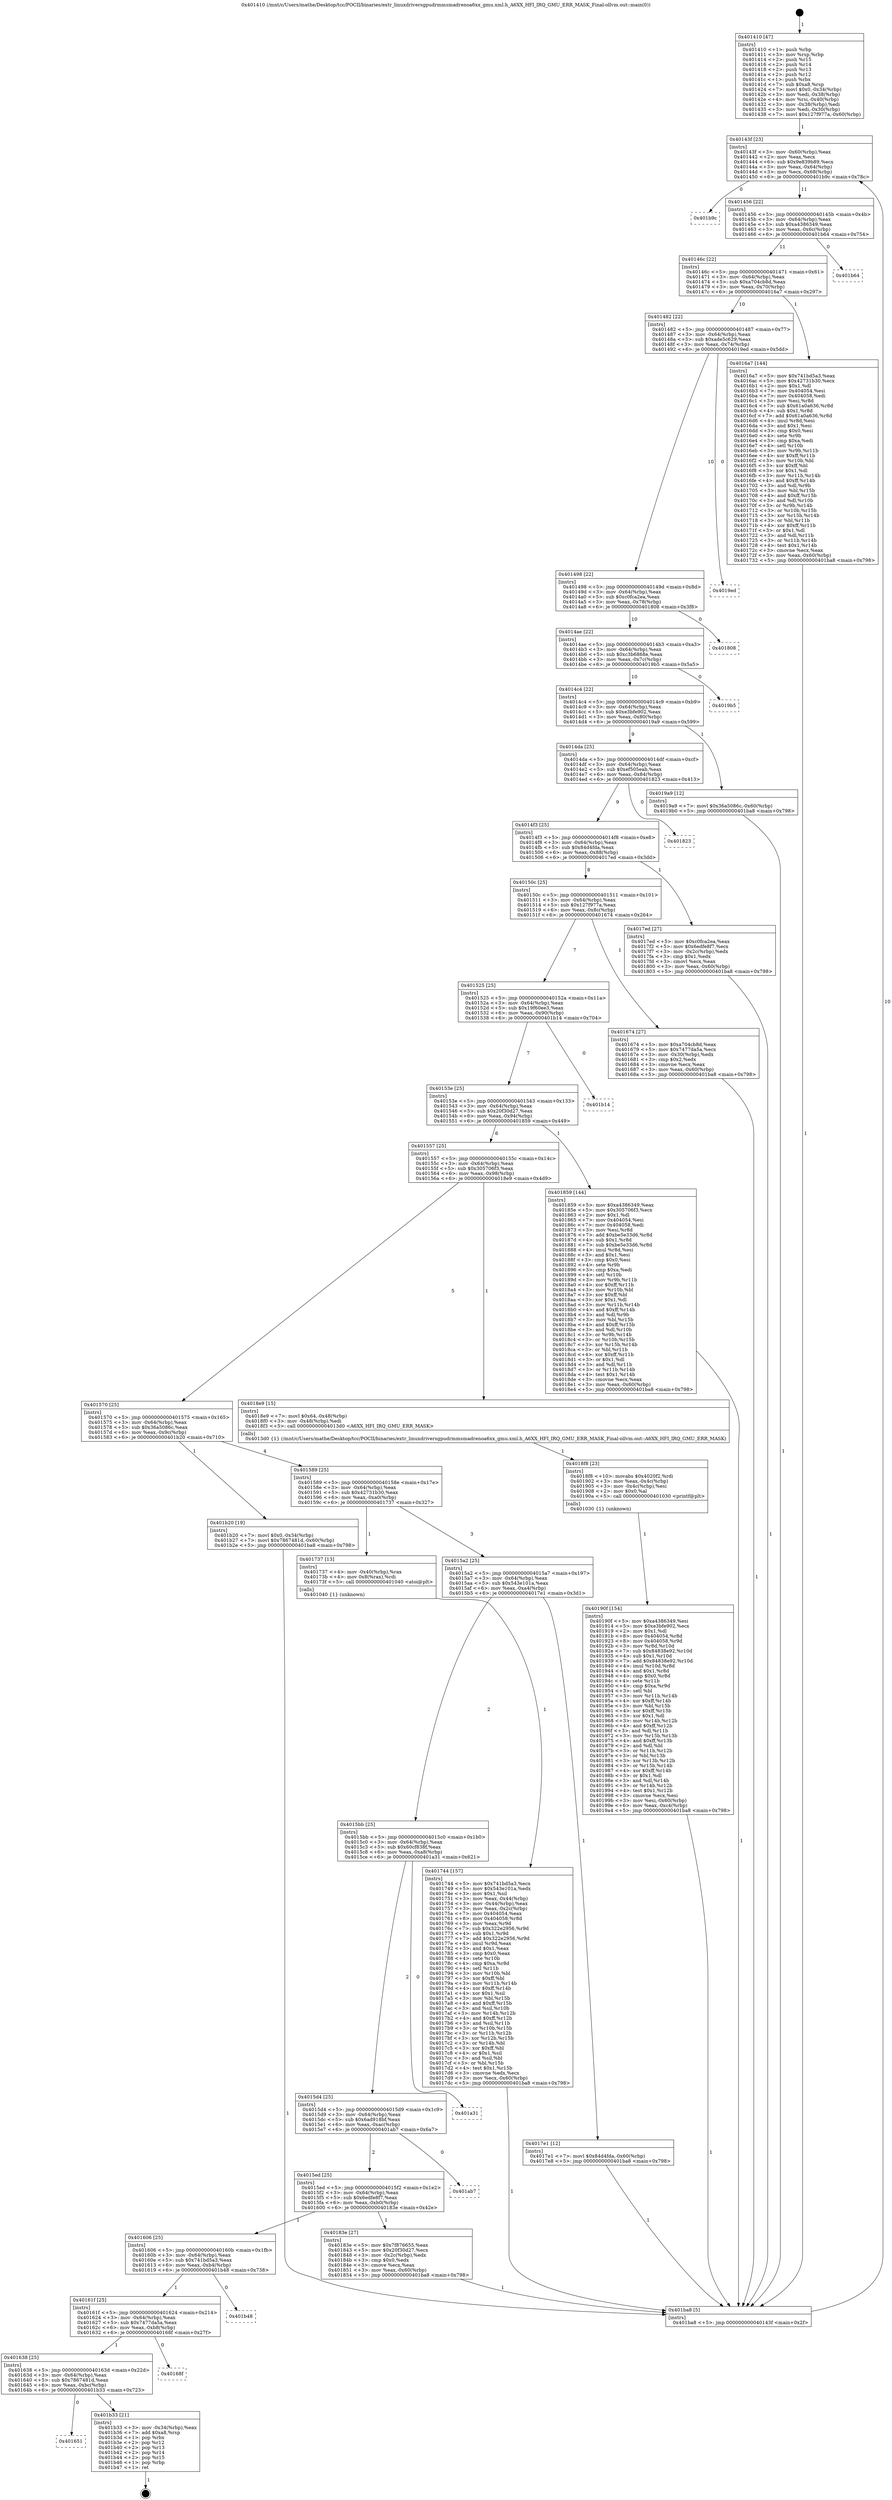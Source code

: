 digraph "0x401410" {
  label = "0x401410 (/mnt/c/Users/mathe/Desktop/tcc/POCII/binaries/extr_linuxdriversgpudrmmsmadrenoa6xx_gmu.xml.h_A6XX_HFI_IRQ_GMU_ERR_MASK_Final-ollvm.out::main(0))"
  labelloc = "t"
  node[shape=record]

  Entry [label="",width=0.3,height=0.3,shape=circle,fillcolor=black,style=filled]
  "0x40143f" [label="{
     0x40143f [23]\l
     | [instrs]\l
     &nbsp;&nbsp;0x40143f \<+3\>: mov -0x60(%rbp),%eax\l
     &nbsp;&nbsp;0x401442 \<+2\>: mov %eax,%ecx\l
     &nbsp;&nbsp;0x401444 \<+6\>: sub $0x9e839b89,%ecx\l
     &nbsp;&nbsp;0x40144a \<+3\>: mov %eax,-0x64(%rbp)\l
     &nbsp;&nbsp;0x40144d \<+3\>: mov %ecx,-0x68(%rbp)\l
     &nbsp;&nbsp;0x401450 \<+6\>: je 0000000000401b9c \<main+0x78c\>\l
  }"]
  "0x401b9c" [label="{
     0x401b9c\l
  }", style=dashed]
  "0x401456" [label="{
     0x401456 [22]\l
     | [instrs]\l
     &nbsp;&nbsp;0x401456 \<+5\>: jmp 000000000040145b \<main+0x4b\>\l
     &nbsp;&nbsp;0x40145b \<+3\>: mov -0x64(%rbp),%eax\l
     &nbsp;&nbsp;0x40145e \<+5\>: sub $0xa4386349,%eax\l
     &nbsp;&nbsp;0x401463 \<+3\>: mov %eax,-0x6c(%rbp)\l
     &nbsp;&nbsp;0x401466 \<+6\>: je 0000000000401b64 \<main+0x754\>\l
  }"]
  Exit [label="",width=0.3,height=0.3,shape=circle,fillcolor=black,style=filled,peripheries=2]
  "0x401b64" [label="{
     0x401b64\l
  }", style=dashed]
  "0x40146c" [label="{
     0x40146c [22]\l
     | [instrs]\l
     &nbsp;&nbsp;0x40146c \<+5\>: jmp 0000000000401471 \<main+0x61\>\l
     &nbsp;&nbsp;0x401471 \<+3\>: mov -0x64(%rbp),%eax\l
     &nbsp;&nbsp;0x401474 \<+5\>: sub $0xa704cb8d,%eax\l
     &nbsp;&nbsp;0x401479 \<+3\>: mov %eax,-0x70(%rbp)\l
     &nbsp;&nbsp;0x40147c \<+6\>: je 00000000004016a7 \<main+0x297\>\l
  }"]
  "0x401651" [label="{
     0x401651\l
  }", style=dashed]
  "0x4016a7" [label="{
     0x4016a7 [144]\l
     | [instrs]\l
     &nbsp;&nbsp;0x4016a7 \<+5\>: mov $0x741bd5a3,%eax\l
     &nbsp;&nbsp;0x4016ac \<+5\>: mov $0x42731b30,%ecx\l
     &nbsp;&nbsp;0x4016b1 \<+2\>: mov $0x1,%dl\l
     &nbsp;&nbsp;0x4016b3 \<+7\>: mov 0x404054,%esi\l
     &nbsp;&nbsp;0x4016ba \<+7\>: mov 0x404058,%edi\l
     &nbsp;&nbsp;0x4016c1 \<+3\>: mov %esi,%r8d\l
     &nbsp;&nbsp;0x4016c4 \<+7\>: sub $0x61a0a636,%r8d\l
     &nbsp;&nbsp;0x4016cb \<+4\>: sub $0x1,%r8d\l
     &nbsp;&nbsp;0x4016cf \<+7\>: add $0x61a0a636,%r8d\l
     &nbsp;&nbsp;0x4016d6 \<+4\>: imul %r8d,%esi\l
     &nbsp;&nbsp;0x4016da \<+3\>: and $0x1,%esi\l
     &nbsp;&nbsp;0x4016dd \<+3\>: cmp $0x0,%esi\l
     &nbsp;&nbsp;0x4016e0 \<+4\>: sete %r9b\l
     &nbsp;&nbsp;0x4016e4 \<+3\>: cmp $0xa,%edi\l
     &nbsp;&nbsp;0x4016e7 \<+4\>: setl %r10b\l
     &nbsp;&nbsp;0x4016eb \<+3\>: mov %r9b,%r11b\l
     &nbsp;&nbsp;0x4016ee \<+4\>: xor $0xff,%r11b\l
     &nbsp;&nbsp;0x4016f2 \<+3\>: mov %r10b,%bl\l
     &nbsp;&nbsp;0x4016f5 \<+3\>: xor $0xff,%bl\l
     &nbsp;&nbsp;0x4016f8 \<+3\>: xor $0x1,%dl\l
     &nbsp;&nbsp;0x4016fb \<+3\>: mov %r11b,%r14b\l
     &nbsp;&nbsp;0x4016fe \<+4\>: and $0xff,%r14b\l
     &nbsp;&nbsp;0x401702 \<+3\>: and %dl,%r9b\l
     &nbsp;&nbsp;0x401705 \<+3\>: mov %bl,%r15b\l
     &nbsp;&nbsp;0x401708 \<+4\>: and $0xff,%r15b\l
     &nbsp;&nbsp;0x40170c \<+3\>: and %dl,%r10b\l
     &nbsp;&nbsp;0x40170f \<+3\>: or %r9b,%r14b\l
     &nbsp;&nbsp;0x401712 \<+3\>: or %r10b,%r15b\l
     &nbsp;&nbsp;0x401715 \<+3\>: xor %r15b,%r14b\l
     &nbsp;&nbsp;0x401718 \<+3\>: or %bl,%r11b\l
     &nbsp;&nbsp;0x40171b \<+4\>: xor $0xff,%r11b\l
     &nbsp;&nbsp;0x40171f \<+3\>: or $0x1,%dl\l
     &nbsp;&nbsp;0x401722 \<+3\>: and %dl,%r11b\l
     &nbsp;&nbsp;0x401725 \<+3\>: or %r11b,%r14b\l
     &nbsp;&nbsp;0x401728 \<+4\>: test $0x1,%r14b\l
     &nbsp;&nbsp;0x40172c \<+3\>: cmovne %ecx,%eax\l
     &nbsp;&nbsp;0x40172f \<+3\>: mov %eax,-0x60(%rbp)\l
     &nbsp;&nbsp;0x401732 \<+5\>: jmp 0000000000401ba8 \<main+0x798\>\l
  }"]
  "0x401482" [label="{
     0x401482 [22]\l
     | [instrs]\l
     &nbsp;&nbsp;0x401482 \<+5\>: jmp 0000000000401487 \<main+0x77\>\l
     &nbsp;&nbsp;0x401487 \<+3\>: mov -0x64(%rbp),%eax\l
     &nbsp;&nbsp;0x40148a \<+5\>: sub $0xade5c629,%eax\l
     &nbsp;&nbsp;0x40148f \<+3\>: mov %eax,-0x74(%rbp)\l
     &nbsp;&nbsp;0x401492 \<+6\>: je 00000000004019ed \<main+0x5dd\>\l
  }"]
  "0x401b33" [label="{
     0x401b33 [21]\l
     | [instrs]\l
     &nbsp;&nbsp;0x401b33 \<+3\>: mov -0x34(%rbp),%eax\l
     &nbsp;&nbsp;0x401b36 \<+7\>: add $0xa8,%rsp\l
     &nbsp;&nbsp;0x401b3d \<+1\>: pop %rbx\l
     &nbsp;&nbsp;0x401b3e \<+2\>: pop %r12\l
     &nbsp;&nbsp;0x401b40 \<+2\>: pop %r13\l
     &nbsp;&nbsp;0x401b42 \<+2\>: pop %r14\l
     &nbsp;&nbsp;0x401b44 \<+2\>: pop %r15\l
     &nbsp;&nbsp;0x401b46 \<+1\>: pop %rbp\l
     &nbsp;&nbsp;0x401b47 \<+1\>: ret\l
  }"]
  "0x4019ed" [label="{
     0x4019ed\l
  }", style=dashed]
  "0x401498" [label="{
     0x401498 [22]\l
     | [instrs]\l
     &nbsp;&nbsp;0x401498 \<+5\>: jmp 000000000040149d \<main+0x8d\>\l
     &nbsp;&nbsp;0x40149d \<+3\>: mov -0x64(%rbp),%eax\l
     &nbsp;&nbsp;0x4014a0 \<+5\>: sub $0xc0fca2ea,%eax\l
     &nbsp;&nbsp;0x4014a5 \<+3\>: mov %eax,-0x78(%rbp)\l
     &nbsp;&nbsp;0x4014a8 \<+6\>: je 0000000000401808 \<main+0x3f8\>\l
  }"]
  "0x401638" [label="{
     0x401638 [25]\l
     | [instrs]\l
     &nbsp;&nbsp;0x401638 \<+5\>: jmp 000000000040163d \<main+0x22d\>\l
     &nbsp;&nbsp;0x40163d \<+3\>: mov -0x64(%rbp),%eax\l
     &nbsp;&nbsp;0x401640 \<+5\>: sub $0x7867481d,%eax\l
     &nbsp;&nbsp;0x401645 \<+6\>: mov %eax,-0xbc(%rbp)\l
     &nbsp;&nbsp;0x40164b \<+6\>: je 0000000000401b33 \<main+0x723\>\l
  }"]
  "0x401808" [label="{
     0x401808\l
  }", style=dashed]
  "0x4014ae" [label="{
     0x4014ae [22]\l
     | [instrs]\l
     &nbsp;&nbsp;0x4014ae \<+5\>: jmp 00000000004014b3 \<main+0xa3\>\l
     &nbsp;&nbsp;0x4014b3 \<+3\>: mov -0x64(%rbp),%eax\l
     &nbsp;&nbsp;0x4014b6 \<+5\>: sub $0xc3b6868e,%eax\l
     &nbsp;&nbsp;0x4014bb \<+3\>: mov %eax,-0x7c(%rbp)\l
     &nbsp;&nbsp;0x4014be \<+6\>: je 00000000004019b5 \<main+0x5a5\>\l
  }"]
  "0x40168f" [label="{
     0x40168f\l
  }", style=dashed]
  "0x4019b5" [label="{
     0x4019b5\l
  }", style=dashed]
  "0x4014c4" [label="{
     0x4014c4 [22]\l
     | [instrs]\l
     &nbsp;&nbsp;0x4014c4 \<+5\>: jmp 00000000004014c9 \<main+0xb9\>\l
     &nbsp;&nbsp;0x4014c9 \<+3\>: mov -0x64(%rbp),%eax\l
     &nbsp;&nbsp;0x4014cc \<+5\>: sub $0xe3bfe902,%eax\l
     &nbsp;&nbsp;0x4014d1 \<+3\>: mov %eax,-0x80(%rbp)\l
     &nbsp;&nbsp;0x4014d4 \<+6\>: je 00000000004019a9 \<main+0x599\>\l
  }"]
  "0x40161f" [label="{
     0x40161f [25]\l
     | [instrs]\l
     &nbsp;&nbsp;0x40161f \<+5\>: jmp 0000000000401624 \<main+0x214\>\l
     &nbsp;&nbsp;0x401624 \<+3\>: mov -0x64(%rbp),%eax\l
     &nbsp;&nbsp;0x401627 \<+5\>: sub $0x7477da5a,%eax\l
     &nbsp;&nbsp;0x40162c \<+6\>: mov %eax,-0xb8(%rbp)\l
     &nbsp;&nbsp;0x401632 \<+6\>: je 000000000040168f \<main+0x27f\>\l
  }"]
  "0x4019a9" [label="{
     0x4019a9 [12]\l
     | [instrs]\l
     &nbsp;&nbsp;0x4019a9 \<+7\>: movl $0x36a5086c,-0x60(%rbp)\l
     &nbsp;&nbsp;0x4019b0 \<+5\>: jmp 0000000000401ba8 \<main+0x798\>\l
  }"]
  "0x4014da" [label="{
     0x4014da [25]\l
     | [instrs]\l
     &nbsp;&nbsp;0x4014da \<+5\>: jmp 00000000004014df \<main+0xcf\>\l
     &nbsp;&nbsp;0x4014df \<+3\>: mov -0x64(%rbp),%eax\l
     &nbsp;&nbsp;0x4014e2 \<+5\>: sub $0xef505eab,%eax\l
     &nbsp;&nbsp;0x4014e7 \<+6\>: mov %eax,-0x84(%rbp)\l
     &nbsp;&nbsp;0x4014ed \<+6\>: je 0000000000401823 \<main+0x413\>\l
  }"]
  "0x401b48" [label="{
     0x401b48\l
  }", style=dashed]
  "0x401823" [label="{
     0x401823\l
  }", style=dashed]
  "0x4014f3" [label="{
     0x4014f3 [25]\l
     | [instrs]\l
     &nbsp;&nbsp;0x4014f3 \<+5\>: jmp 00000000004014f8 \<main+0xe8\>\l
     &nbsp;&nbsp;0x4014f8 \<+3\>: mov -0x64(%rbp),%eax\l
     &nbsp;&nbsp;0x4014fb \<+5\>: sub $0x84d4fda,%eax\l
     &nbsp;&nbsp;0x401500 \<+6\>: mov %eax,-0x88(%rbp)\l
     &nbsp;&nbsp;0x401506 \<+6\>: je 00000000004017ed \<main+0x3dd\>\l
  }"]
  "0x40190f" [label="{
     0x40190f [154]\l
     | [instrs]\l
     &nbsp;&nbsp;0x40190f \<+5\>: mov $0xa4386349,%esi\l
     &nbsp;&nbsp;0x401914 \<+5\>: mov $0xe3bfe902,%ecx\l
     &nbsp;&nbsp;0x401919 \<+2\>: mov $0x1,%dl\l
     &nbsp;&nbsp;0x40191b \<+8\>: mov 0x404054,%r8d\l
     &nbsp;&nbsp;0x401923 \<+8\>: mov 0x404058,%r9d\l
     &nbsp;&nbsp;0x40192b \<+3\>: mov %r8d,%r10d\l
     &nbsp;&nbsp;0x40192e \<+7\>: sub $0x84838e92,%r10d\l
     &nbsp;&nbsp;0x401935 \<+4\>: sub $0x1,%r10d\l
     &nbsp;&nbsp;0x401939 \<+7\>: add $0x84838e92,%r10d\l
     &nbsp;&nbsp;0x401940 \<+4\>: imul %r10d,%r8d\l
     &nbsp;&nbsp;0x401944 \<+4\>: and $0x1,%r8d\l
     &nbsp;&nbsp;0x401948 \<+4\>: cmp $0x0,%r8d\l
     &nbsp;&nbsp;0x40194c \<+4\>: sete %r11b\l
     &nbsp;&nbsp;0x401950 \<+4\>: cmp $0xa,%r9d\l
     &nbsp;&nbsp;0x401954 \<+3\>: setl %bl\l
     &nbsp;&nbsp;0x401957 \<+3\>: mov %r11b,%r14b\l
     &nbsp;&nbsp;0x40195a \<+4\>: xor $0xff,%r14b\l
     &nbsp;&nbsp;0x40195e \<+3\>: mov %bl,%r15b\l
     &nbsp;&nbsp;0x401961 \<+4\>: xor $0xff,%r15b\l
     &nbsp;&nbsp;0x401965 \<+3\>: xor $0x1,%dl\l
     &nbsp;&nbsp;0x401968 \<+3\>: mov %r14b,%r12b\l
     &nbsp;&nbsp;0x40196b \<+4\>: and $0xff,%r12b\l
     &nbsp;&nbsp;0x40196f \<+3\>: and %dl,%r11b\l
     &nbsp;&nbsp;0x401972 \<+3\>: mov %r15b,%r13b\l
     &nbsp;&nbsp;0x401975 \<+4\>: and $0xff,%r13b\l
     &nbsp;&nbsp;0x401979 \<+2\>: and %dl,%bl\l
     &nbsp;&nbsp;0x40197b \<+3\>: or %r11b,%r12b\l
     &nbsp;&nbsp;0x40197e \<+3\>: or %bl,%r13b\l
     &nbsp;&nbsp;0x401981 \<+3\>: xor %r13b,%r12b\l
     &nbsp;&nbsp;0x401984 \<+3\>: or %r15b,%r14b\l
     &nbsp;&nbsp;0x401987 \<+4\>: xor $0xff,%r14b\l
     &nbsp;&nbsp;0x40198b \<+3\>: or $0x1,%dl\l
     &nbsp;&nbsp;0x40198e \<+3\>: and %dl,%r14b\l
     &nbsp;&nbsp;0x401991 \<+3\>: or %r14b,%r12b\l
     &nbsp;&nbsp;0x401994 \<+4\>: test $0x1,%r12b\l
     &nbsp;&nbsp;0x401998 \<+3\>: cmovne %ecx,%esi\l
     &nbsp;&nbsp;0x40199b \<+3\>: mov %esi,-0x60(%rbp)\l
     &nbsp;&nbsp;0x40199e \<+6\>: mov %eax,-0xc4(%rbp)\l
     &nbsp;&nbsp;0x4019a4 \<+5\>: jmp 0000000000401ba8 \<main+0x798\>\l
  }"]
  "0x4017ed" [label="{
     0x4017ed [27]\l
     | [instrs]\l
     &nbsp;&nbsp;0x4017ed \<+5\>: mov $0xc0fca2ea,%eax\l
     &nbsp;&nbsp;0x4017f2 \<+5\>: mov $0x6edfe8f7,%ecx\l
     &nbsp;&nbsp;0x4017f7 \<+3\>: mov -0x2c(%rbp),%edx\l
     &nbsp;&nbsp;0x4017fa \<+3\>: cmp $0x1,%edx\l
     &nbsp;&nbsp;0x4017fd \<+3\>: cmovl %ecx,%eax\l
     &nbsp;&nbsp;0x401800 \<+3\>: mov %eax,-0x60(%rbp)\l
     &nbsp;&nbsp;0x401803 \<+5\>: jmp 0000000000401ba8 \<main+0x798\>\l
  }"]
  "0x40150c" [label="{
     0x40150c [25]\l
     | [instrs]\l
     &nbsp;&nbsp;0x40150c \<+5\>: jmp 0000000000401511 \<main+0x101\>\l
     &nbsp;&nbsp;0x401511 \<+3\>: mov -0x64(%rbp),%eax\l
     &nbsp;&nbsp;0x401514 \<+5\>: sub $0x127f977a,%eax\l
     &nbsp;&nbsp;0x401519 \<+6\>: mov %eax,-0x8c(%rbp)\l
     &nbsp;&nbsp;0x40151f \<+6\>: je 0000000000401674 \<main+0x264\>\l
  }"]
  "0x4018f8" [label="{
     0x4018f8 [23]\l
     | [instrs]\l
     &nbsp;&nbsp;0x4018f8 \<+10\>: movabs $0x4020f2,%rdi\l
     &nbsp;&nbsp;0x401902 \<+3\>: mov %eax,-0x4c(%rbp)\l
     &nbsp;&nbsp;0x401905 \<+3\>: mov -0x4c(%rbp),%esi\l
     &nbsp;&nbsp;0x401908 \<+2\>: mov $0x0,%al\l
     &nbsp;&nbsp;0x40190a \<+5\>: call 0000000000401030 \<printf@plt\>\l
     | [calls]\l
     &nbsp;&nbsp;0x401030 \{1\} (unknown)\l
  }"]
  "0x401674" [label="{
     0x401674 [27]\l
     | [instrs]\l
     &nbsp;&nbsp;0x401674 \<+5\>: mov $0xa704cb8d,%eax\l
     &nbsp;&nbsp;0x401679 \<+5\>: mov $0x7477da5a,%ecx\l
     &nbsp;&nbsp;0x40167e \<+3\>: mov -0x30(%rbp),%edx\l
     &nbsp;&nbsp;0x401681 \<+3\>: cmp $0x2,%edx\l
     &nbsp;&nbsp;0x401684 \<+3\>: cmovne %ecx,%eax\l
     &nbsp;&nbsp;0x401687 \<+3\>: mov %eax,-0x60(%rbp)\l
     &nbsp;&nbsp;0x40168a \<+5\>: jmp 0000000000401ba8 \<main+0x798\>\l
  }"]
  "0x401525" [label="{
     0x401525 [25]\l
     | [instrs]\l
     &nbsp;&nbsp;0x401525 \<+5\>: jmp 000000000040152a \<main+0x11a\>\l
     &nbsp;&nbsp;0x40152a \<+3\>: mov -0x64(%rbp),%eax\l
     &nbsp;&nbsp;0x40152d \<+5\>: sub $0x19f60ee3,%eax\l
     &nbsp;&nbsp;0x401532 \<+6\>: mov %eax,-0x90(%rbp)\l
     &nbsp;&nbsp;0x401538 \<+6\>: je 0000000000401b14 \<main+0x704\>\l
  }"]
  "0x401ba8" [label="{
     0x401ba8 [5]\l
     | [instrs]\l
     &nbsp;&nbsp;0x401ba8 \<+5\>: jmp 000000000040143f \<main+0x2f\>\l
  }"]
  "0x401410" [label="{
     0x401410 [47]\l
     | [instrs]\l
     &nbsp;&nbsp;0x401410 \<+1\>: push %rbp\l
     &nbsp;&nbsp;0x401411 \<+3\>: mov %rsp,%rbp\l
     &nbsp;&nbsp;0x401414 \<+2\>: push %r15\l
     &nbsp;&nbsp;0x401416 \<+2\>: push %r14\l
     &nbsp;&nbsp;0x401418 \<+2\>: push %r13\l
     &nbsp;&nbsp;0x40141a \<+2\>: push %r12\l
     &nbsp;&nbsp;0x40141c \<+1\>: push %rbx\l
     &nbsp;&nbsp;0x40141d \<+7\>: sub $0xa8,%rsp\l
     &nbsp;&nbsp;0x401424 \<+7\>: movl $0x0,-0x34(%rbp)\l
     &nbsp;&nbsp;0x40142b \<+3\>: mov %edi,-0x38(%rbp)\l
     &nbsp;&nbsp;0x40142e \<+4\>: mov %rsi,-0x40(%rbp)\l
     &nbsp;&nbsp;0x401432 \<+3\>: mov -0x38(%rbp),%edi\l
     &nbsp;&nbsp;0x401435 \<+3\>: mov %edi,-0x30(%rbp)\l
     &nbsp;&nbsp;0x401438 \<+7\>: movl $0x127f977a,-0x60(%rbp)\l
  }"]
  "0x401606" [label="{
     0x401606 [25]\l
     | [instrs]\l
     &nbsp;&nbsp;0x401606 \<+5\>: jmp 000000000040160b \<main+0x1fb\>\l
     &nbsp;&nbsp;0x40160b \<+3\>: mov -0x64(%rbp),%eax\l
     &nbsp;&nbsp;0x40160e \<+5\>: sub $0x741bd5a3,%eax\l
     &nbsp;&nbsp;0x401613 \<+6\>: mov %eax,-0xb4(%rbp)\l
     &nbsp;&nbsp;0x401619 \<+6\>: je 0000000000401b48 \<main+0x738\>\l
  }"]
  "0x401b14" [label="{
     0x401b14\l
  }", style=dashed]
  "0x40153e" [label="{
     0x40153e [25]\l
     | [instrs]\l
     &nbsp;&nbsp;0x40153e \<+5\>: jmp 0000000000401543 \<main+0x133\>\l
     &nbsp;&nbsp;0x401543 \<+3\>: mov -0x64(%rbp),%eax\l
     &nbsp;&nbsp;0x401546 \<+5\>: sub $0x20f30d27,%eax\l
     &nbsp;&nbsp;0x40154b \<+6\>: mov %eax,-0x94(%rbp)\l
     &nbsp;&nbsp;0x401551 \<+6\>: je 0000000000401859 \<main+0x449\>\l
  }"]
  "0x40183e" [label="{
     0x40183e [27]\l
     | [instrs]\l
     &nbsp;&nbsp;0x40183e \<+5\>: mov $0x7f876655,%eax\l
     &nbsp;&nbsp;0x401843 \<+5\>: mov $0x20f30d27,%ecx\l
     &nbsp;&nbsp;0x401848 \<+3\>: mov -0x2c(%rbp),%edx\l
     &nbsp;&nbsp;0x40184b \<+3\>: cmp $0x0,%edx\l
     &nbsp;&nbsp;0x40184e \<+3\>: cmove %ecx,%eax\l
     &nbsp;&nbsp;0x401851 \<+3\>: mov %eax,-0x60(%rbp)\l
     &nbsp;&nbsp;0x401854 \<+5\>: jmp 0000000000401ba8 \<main+0x798\>\l
  }"]
  "0x401859" [label="{
     0x401859 [144]\l
     | [instrs]\l
     &nbsp;&nbsp;0x401859 \<+5\>: mov $0xa4386349,%eax\l
     &nbsp;&nbsp;0x40185e \<+5\>: mov $0x305706f3,%ecx\l
     &nbsp;&nbsp;0x401863 \<+2\>: mov $0x1,%dl\l
     &nbsp;&nbsp;0x401865 \<+7\>: mov 0x404054,%esi\l
     &nbsp;&nbsp;0x40186c \<+7\>: mov 0x404058,%edi\l
     &nbsp;&nbsp;0x401873 \<+3\>: mov %esi,%r8d\l
     &nbsp;&nbsp;0x401876 \<+7\>: add $0xbe5e33d6,%r8d\l
     &nbsp;&nbsp;0x40187d \<+4\>: sub $0x1,%r8d\l
     &nbsp;&nbsp;0x401881 \<+7\>: sub $0xbe5e33d6,%r8d\l
     &nbsp;&nbsp;0x401888 \<+4\>: imul %r8d,%esi\l
     &nbsp;&nbsp;0x40188c \<+3\>: and $0x1,%esi\l
     &nbsp;&nbsp;0x40188f \<+3\>: cmp $0x0,%esi\l
     &nbsp;&nbsp;0x401892 \<+4\>: sete %r9b\l
     &nbsp;&nbsp;0x401896 \<+3\>: cmp $0xa,%edi\l
     &nbsp;&nbsp;0x401899 \<+4\>: setl %r10b\l
     &nbsp;&nbsp;0x40189d \<+3\>: mov %r9b,%r11b\l
     &nbsp;&nbsp;0x4018a0 \<+4\>: xor $0xff,%r11b\l
     &nbsp;&nbsp;0x4018a4 \<+3\>: mov %r10b,%bl\l
     &nbsp;&nbsp;0x4018a7 \<+3\>: xor $0xff,%bl\l
     &nbsp;&nbsp;0x4018aa \<+3\>: xor $0x1,%dl\l
     &nbsp;&nbsp;0x4018ad \<+3\>: mov %r11b,%r14b\l
     &nbsp;&nbsp;0x4018b0 \<+4\>: and $0xff,%r14b\l
     &nbsp;&nbsp;0x4018b4 \<+3\>: and %dl,%r9b\l
     &nbsp;&nbsp;0x4018b7 \<+3\>: mov %bl,%r15b\l
     &nbsp;&nbsp;0x4018ba \<+4\>: and $0xff,%r15b\l
     &nbsp;&nbsp;0x4018be \<+3\>: and %dl,%r10b\l
     &nbsp;&nbsp;0x4018c1 \<+3\>: or %r9b,%r14b\l
     &nbsp;&nbsp;0x4018c4 \<+3\>: or %r10b,%r15b\l
     &nbsp;&nbsp;0x4018c7 \<+3\>: xor %r15b,%r14b\l
     &nbsp;&nbsp;0x4018ca \<+3\>: or %bl,%r11b\l
     &nbsp;&nbsp;0x4018cd \<+4\>: xor $0xff,%r11b\l
     &nbsp;&nbsp;0x4018d1 \<+3\>: or $0x1,%dl\l
     &nbsp;&nbsp;0x4018d4 \<+3\>: and %dl,%r11b\l
     &nbsp;&nbsp;0x4018d7 \<+3\>: or %r11b,%r14b\l
     &nbsp;&nbsp;0x4018da \<+4\>: test $0x1,%r14b\l
     &nbsp;&nbsp;0x4018de \<+3\>: cmovne %ecx,%eax\l
     &nbsp;&nbsp;0x4018e1 \<+3\>: mov %eax,-0x60(%rbp)\l
     &nbsp;&nbsp;0x4018e4 \<+5\>: jmp 0000000000401ba8 \<main+0x798\>\l
  }"]
  "0x401557" [label="{
     0x401557 [25]\l
     | [instrs]\l
     &nbsp;&nbsp;0x401557 \<+5\>: jmp 000000000040155c \<main+0x14c\>\l
     &nbsp;&nbsp;0x40155c \<+3\>: mov -0x64(%rbp),%eax\l
     &nbsp;&nbsp;0x40155f \<+5\>: sub $0x305706f3,%eax\l
     &nbsp;&nbsp;0x401564 \<+6\>: mov %eax,-0x98(%rbp)\l
     &nbsp;&nbsp;0x40156a \<+6\>: je 00000000004018e9 \<main+0x4d9\>\l
  }"]
  "0x4015ed" [label="{
     0x4015ed [25]\l
     | [instrs]\l
     &nbsp;&nbsp;0x4015ed \<+5\>: jmp 00000000004015f2 \<main+0x1e2\>\l
     &nbsp;&nbsp;0x4015f2 \<+3\>: mov -0x64(%rbp),%eax\l
     &nbsp;&nbsp;0x4015f5 \<+5\>: sub $0x6edfe8f7,%eax\l
     &nbsp;&nbsp;0x4015fa \<+6\>: mov %eax,-0xb0(%rbp)\l
     &nbsp;&nbsp;0x401600 \<+6\>: je 000000000040183e \<main+0x42e\>\l
  }"]
  "0x4018e9" [label="{
     0x4018e9 [15]\l
     | [instrs]\l
     &nbsp;&nbsp;0x4018e9 \<+7\>: movl $0x64,-0x48(%rbp)\l
     &nbsp;&nbsp;0x4018f0 \<+3\>: mov -0x48(%rbp),%edi\l
     &nbsp;&nbsp;0x4018f3 \<+5\>: call 00000000004013d0 \<A6XX_HFI_IRQ_GMU_ERR_MASK\>\l
     | [calls]\l
     &nbsp;&nbsp;0x4013d0 \{1\} (/mnt/c/Users/mathe/Desktop/tcc/POCII/binaries/extr_linuxdriversgpudrmmsmadrenoa6xx_gmu.xml.h_A6XX_HFI_IRQ_GMU_ERR_MASK_Final-ollvm.out::A6XX_HFI_IRQ_GMU_ERR_MASK)\l
  }"]
  "0x401570" [label="{
     0x401570 [25]\l
     | [instrs]\l
     &nbsp;&nbsp;0x401570 \<+5\>: jmp 0000000000401575 \<main+0x165\>\l
     &nbsp;&nbsp;0x401575 \<+3\>: mov -0x64(%rbp),%eax\l
     &nbsp;&nbsp;0x401578 \<+5\>: sub $0x36a5086c,%eax\l
     &nbsp;&nbsp;0x40157d \<+6\>: mov %eax,-0x9c(%rbp)\l
     &nbsp;&nbsp;0x401583 \<+6\>: je 0000000000401b20 \<main+0x710\>\l
  }"]
  "0x401ab7" [label="{
     0x401ab7\l
  }", style=dashed]
  "0x401b20" [label="{
     0x401b20 [19]\l
     | [instrs]\l
     &nbsp;&nbsp;0x401b20 \<+7\>: movl $0x0,-0x34(%rbp)\l
     &nbsp;&nbsp;0x401b27 \<+7\>: movl $0x7867481d,-0x60(%rbp)\l
     &nbsp;&nbsp;0x401b2e \<+5\>: jmp 0000000000401ba8 \<main+0x798\>\l
  }"]
  "0x401589" [label="{
     0x401589 [25]\l
     | [instrs]\l
     &nbsp;&nbsp;0x401589 \<+5\>: jmp 000000000040158e \<main+0x17e\>\l
     &nbsp;&nbsp;0x40158e \<+3\>: mov -0x64(%rbp),%eax\l
     &nbsp;&nbsp;0x401591 \<+5\>: sub $0x42731b30,%eax\l
     &nbsp;&nbsp;0x401596 \<+6\>: mov %eax,-0xa0(%rbp)\l
     &nbsp;&nbsp;0x40159c \<+6\>: je 0000000000401737 \<main+0x327\>\l
  }"]
  "0x4015d4" [label="{
     0x4015d4 [25]\l
     | [instrs]\l
     &nbsp;&nbsp;0x4015d4 \<+5\>: jmp 00000000004015d9 \<main+0x1c9\>\l
     &nbsp;&nbsp;0x4015d9 \<+3\>: mov -0x64(%rbp),%eax\l
     &nbsp;&nbsp;0x4015dc \<+5\>: sub $0x6ad918bf,%eax\l
     &nbsp;&nbsp;0x4015e1 \<+6\>: mov %eax,-0xac(%rbp)\l
     &nbsp;&nbsp;0x4015e7 \<+6\>: je 0000000000401ab7 \<main+0x6a7\>\l
  }"]
  "0x401737" [label="{
     0x401737 [13]\l
     | [instrs]\l
     &nbsp;&nbsp;0x401737 \<+4\>: mov -0x40(%rbp),%rax\l
     &nbsp;&nbsp;0x40173b \<+4\>: mov 0x8(%rax),%rdi\l
     &nbsp;&nbsp;0x40173f \<+5\>: call 0000000000401040 \<atoi@plt\>\l
     | [calls]\l
     &nbsp;&nbsp;0x401040 \{1\} (unknown)\l
  }"]
  "0x4015a2" [label="{
     0x4015a2 [25]\l
     | [instrs]\l
     &nbsp;&nbsp;0x4015a2 \<+5\>: jmp 00000000004015a7 \<main+0x197\>\l
     &nbsp;&nbsp;0x4015a7 \<+3\>: mov -0x64(%rbp),%eax\l
     &nbsp;&nbsp;0x4015aa \<+5\>: sub $0x543e101a,%eax\l
     &nbsp;&nbsp;0x4015af \<+6\>: mov %eax,-0xa4(%rbp)\l
     &nbsp;&nbsp;0x4015b5 \<+6\>: je 00000000004017e1 \<main+0x3d1\>\l
  }"]
  "0x401744" [label="{
     0x401744 [157]\l
     | [instrs]\l
     &nbsp;&nbsp;0x401744 \<+5\>: mov $0x741bd5a3,%ecx\l
     &nbsp;&nbsp;0x401749 \<+5\>: mov $0x543e101a,%edx\l
     &nbsp;&nbsp;0x40174e \<+3\>: mov $0x1,%sil\l
     &nbsp;&nbsp;0x401751 \<+3\>: mov %eax,-0x44(%rbp)\l
     &nbsp;&nbsp;0x401754 \<+3\>: mov -0x44(%rbp),%eax\l
     &nbsp;&nbsp;0x401757 \<+3\>: mov %eax,-0x2c(%rbp)\l
     &nbsp;&nbsp;0x40175a \<+7\>: mov 0x404054,%eax\l
     &nbsp;&nbsp;0x401761 \<+8\>: mov 0x404058,%r8d\l
     &nbsp;&nbsp;0x401769 \<+3\>: mov %eax,%r9d\l
     &nbsp;&nbsp;0x40176c \<+7\>: sub $0x322e2956,%r9d\l
     &nbsp;&nbsp;0x401773 \<+4\>: sub $0x1,%r9d\l
     &nbsp;&nbsp;0x401777 \<+7\>: add $0x322e2956,%r9d\l
     &nbsp;&nbsp;0x40177e \<+4\>: imul %r9d,%eax\l
     &nbsp;&nbsp;0x401782 \<+3\>: and $0x1,%eax\l
     &nbsp;&nbsp;0x401785 \<+3\>: cmp $0x0,%eax\l
     &nbsp;&nbsp;0x401788 \<+4\>: sete %r10b\l
     &nbsp;&nbsp;0x40178c \<+4\>: cmp $0xa,%r8d\l
     &nbsp;&nbsp;0x401790 \<+4\>: setl %r11b\l
     &nbsp;&nbsp;0x401794 \<+3\>: mov %r10b,%bl\l
     &nbsp;&nbsp;0x401797 \<+3\>: xor $0xff,%bl\l
     &nbsp;&nbsp;0x40179a \<+3\>: mov %r11b,%r14b\l
     &nbsp;&nbsp;0x40179d \<+4\>: xor $0xff,%r14b\l
     &nbsp;&nbsp;0x4017a1 \<+4\>: xor $0x1,%sil\l
     &nbsp;&nbsp;0x4017a5 \<+3\>: mov %bl,%r15b\l
     &nbsp;&nbsp;0x4017a8 \<+4\>: and $0xff,%r15b\l
     &nbsp;&nbsp;0x4017ac \<+3\>: and %sil,%r10b\l
     &nbsp;&nbsp;0x4017af \<+3\>: mov %r14b,%r12b\l
     &nbsp;&nbsp;0x4017b2 \<+4\>: and $0xff,%r12b\l
     &nbsp;&nbsp;0x4017b6 \<+3\>: and %sil,%r11b\l
     &nbsp;&nbsp;0x4017b9 \<+3\>: or %r10b,%r15b\l
     &nbsp;&nbsp;0x4017bc \<+3\>: or %r11b,%r12b\l
     &nbsp;&nbsp;0x4017bf \<+3\>: xor %r12b,%r15b\l
     &nbsp;&nbsp;0x4017c2 \<+3\>: or %r14b,%bl\l
     &nbsp;&nbsp;0x4017c5 \<+3\>: xor $0xff,%bl\l
     &nbsp;&nbsp;0x4017c8 \<+4\>: or $0x1,%sil\l
     &nbsp;&nbsp;0x4017cc \<+3\>: and %sil,%bl\l
     &nbsp;&nbsp;0x4017cf \<+3\>: or %bl,%r15b\l
     &nbsp;&nbsp;0x4017d2 \<+4\>: test $0x1,%r15b\l
     &nbsp;&nbsp;0x4017d6 \<+3\>: cmovne %edx,%ecx\l
     &nbsp;&nbsp;0x4017d9 \<+3\>: mov %ecx,-0x60(%rbp)\l
     &nbsp;&nbsp;0x4017dc \<+5\>: jmp 0000000000401ba8 \<main+0x798\>\l
  }"]
  "0x401a31" [label="{
     0x401a31\l
  }", style=dashed]
  "0x4017e1" [label="{
     0x4017e1 [12]\l
     | [instrs]\l
     &nbsp;&nbsp;0x4017e1 \<+7\>: movl $0x84d4fda,-0x60(%rbp)\l
     &nbsp;&nbsp;0x4017e8 \<+5\>: jmp 0000000000401ba8 \<main+0x798\>\l
  }"]
  "0x4015bb" [label="{
     0x4015bb [25]\l
     | [instrs]\l
     &nbsp;&nbsp;0x4015bb \<+5\>: jmp 00000000004015c0 \<main+0x1b0\>\l
     &nbsp;&nbsp;0x4015c0 \<+3\>: mov -0x64(%rbp),%eax\l
     &nbsp;&nbsp;0x4015c3 \<+5\>: sub $0x60cf838f,%eax\l
     &nbsp;&nbsp;0x4015c8 \<+6\>: mov %eax,-0xa8(%rbp)\l
     &nbsp;&nbsp;0x4015ce \<+6\>: je 0000000000401a31 \<main+0x621\>\l
  }"]
  Entry -> "0x401410" [label=" 1"]
  "0x40143f" -> "0x401b9c" [label=" 0"]
  "0x40143f" -> "0x401456" [label=" 11"]
  "0x401b33" -> Exit [label=" 1"]
  "0x401456" -> "0x401b64" [label=" 0"]
  "0x401456" -> "0x40146c" [label=" 11"]
  "0x401638" -> "0x401651" [label=" 0"]
  "0x40146c" -> "0x4016a7" [label=" 1"]
  "0x40146c" -> "0x401482" [label=" 10"]
  "0x401638" -> "0x401b33" [label=" 1"]
  "0x401482" -> "0x4019ed" [label=" 0"]
  "0x401482" -> "0x401498" [label=" 10"]
  "0x40161f" -> "0x401638" [label=" 1"]
  "0x401498" -> "0x401808" [label=" 0"]
  "0x401498" -> "0x4014ae" [label=" 10"]
  "0x40161f" -> "0x40168f" [label=" 0"]
  "0x4014ae" -> "0x4019b5" [label=" 0"]
  "0x4014ae" -> "0x4014c4" [label=" 10"]
  "0x401606" -> "0x40161f" [label=" 1"]
  "0x4014c4" -> "0x4019a9" [label=" 1"]
  "0x4014c4" -> "0x4014da" [label=" 9"]
  "0x401606" -> "0x401b48" [label=" 0"]
  "0x4014da" -> "0x401823" [label=" 0"]
  "0x4014da" -> "0x4014f3" [label=" 9"]
  "0x401b20" -> "0x401ba8" [label=" 1"]
  "0x4014f3" -> "0x4017ed" [label=" 1"]
  "0x4014f3" -> "0x40150c" [label=" 8"]
  "0x4019a9" -> "0x401ba8" [label=" 1"]
  "0x40150c" -> "0x401674" [label=" 1"]
  "0x40150c" -> "0x401525" [label=" 7"]
  "0x401674" -> "0x401ba8" [label=" 1"]
  "0x401410" -> "0x40143f" [label=" 1"]
  "0x401ba8" -> "0x40143f" [label=" 10"]
  "0x4016a7" -> "0x401ba8" [label=" 1"]
  "0x40190f" -> "0x401ba8" [label=" 1"]
  "0x401525" -> "0x401b14" [label=" 0"]
  "0x401525" -> "0x40153e" [label=" 7"]
  "0x4018f8" -> "0x40190f" [label=" 1"]
  "0x40153e" -> "0x401859" [label=" 1"]
  "0x40153e" -> "0x401557" [label=" 6"]
  "0x4018e9" -> "0x4018f8" [label=" 1"]
  "0x401557" -> "0x4018e9" [label=" 1"]
  "0x401557" -> "0x401570" [label=" 5"]
  "0x40183e" -> "0x401ba8" [label=" 1"]
  "0x401570" -> "0x401b20" [label=" 1"]
  "0x401570" -> "0x401589" [label=" 4"]
  "0x4015ed" -> "0x401606" [label=" 1"]
  "0x401589" -> "0x401737" [label=" 1"]
  "0x401589" -> "0x4015a2" [label=" 3"]
  "0x401737" -> "0x401744" [label=" 1"]
  "0x401744" -> "0x401ba8" [label=" 1"]
  "0x401859" -> "0x401ba8" [label=" 1"]
  "0x4015a2" -> "0x4017e1" [label=" 1"]
  "0x4015a2" -> "0x4015bb" [label=" 2"]
  "0x4017e1" -> "0x401ba8" [label=" 1"]
  "0x4017ed" -> "0x401ba8" [label=" 1"]
  "0x4015d4" -> "0x4015ed" [label=" 2"]
  "0x4015bb" -> "0x401a31" [label=" 0"]
  "0x4015bb" -> "0x4015d4" [label=" 2"]
  "0x4015ed" -> "0x40183e" [label=" 1"]
  "0x4015d4" -> "0x401ab7" [label=" 0"]
}
